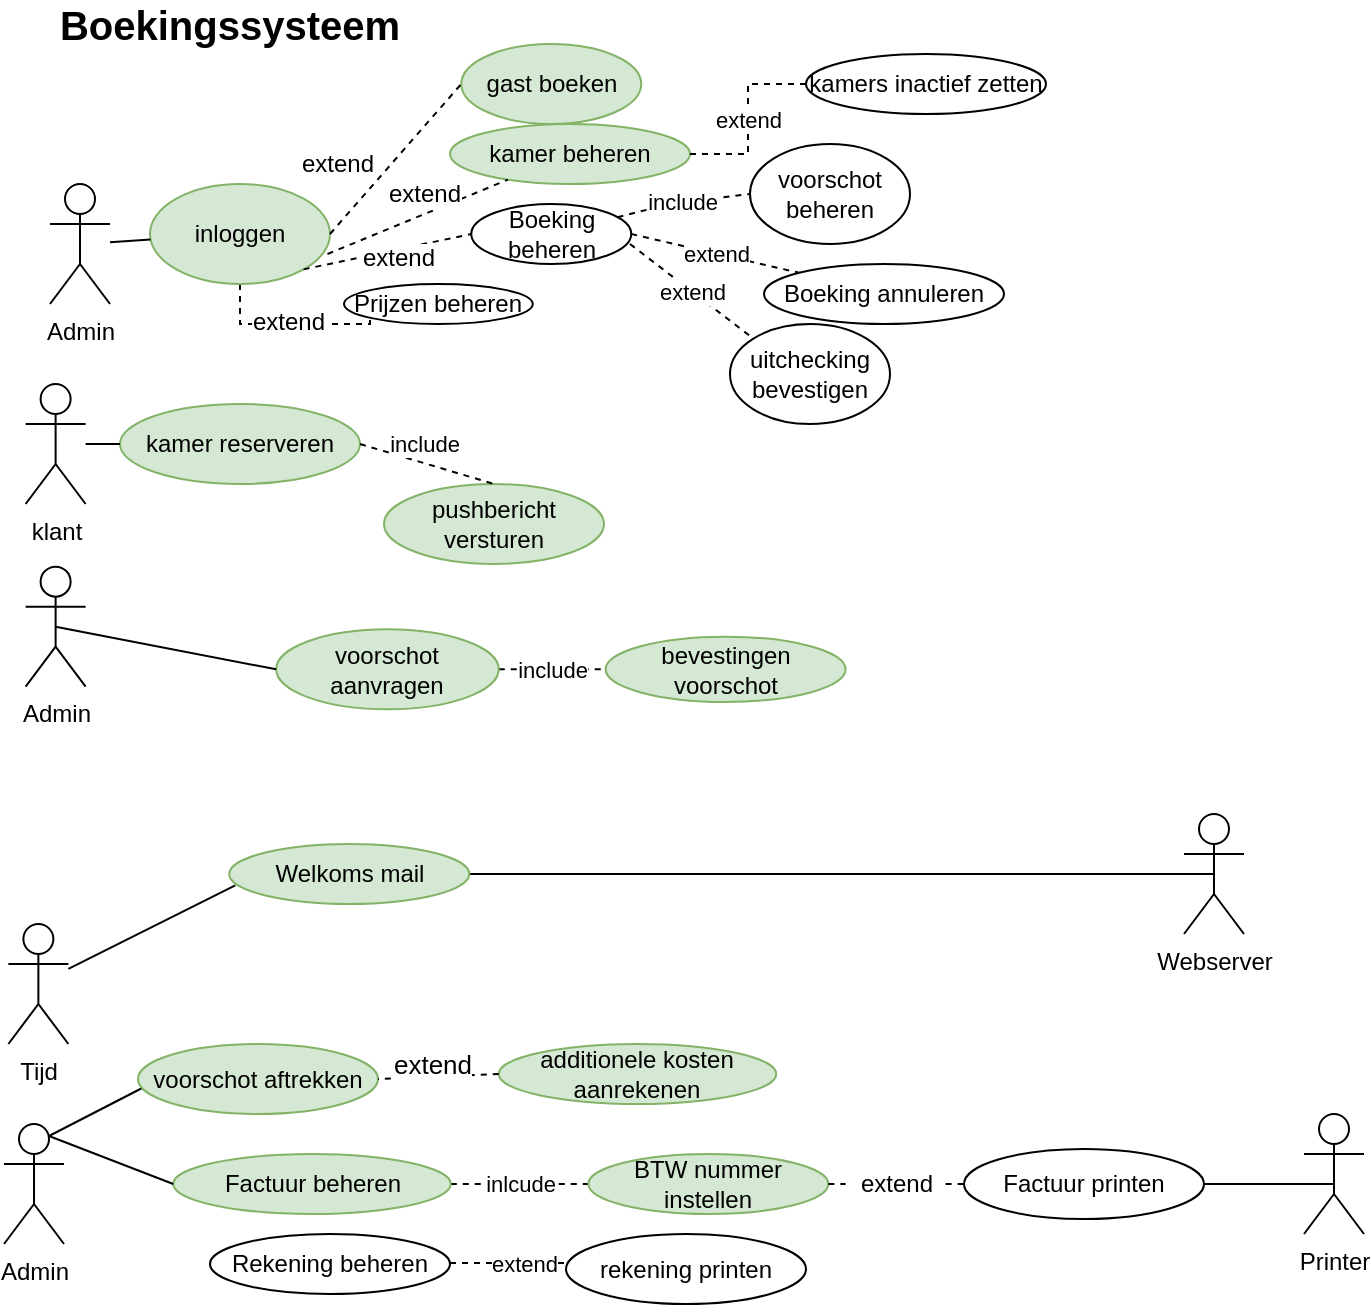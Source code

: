 <mxfile version="12.7.9" type="github">
  <diagram id="7y0MfUL8gaNoudwSiToa" name="Page-1">
    <mxGraphModel dx="860" dy="790" grid="1" gridSize="10" guides="1" tooltips="1" connect="1" arrows="1" fold="1" page="1" pageScale="1" pageWidth="850" pageHeight="1100" math="0" shadow="0">
      <root>
        <mxCell id="0" />
        <mxCell id="1" parent="0" />
        <mxCell id="AmDCgOtVscmtRrx32xW0-1" value="&lt;div&gt;Printer&lt;/div&gt;" style="shape=umlActor;verticalLabelPosition=bottom;labelBackgroundColor=#ffffff;verticalAlign=top;html=1;outlineConnect=0;" parent="1" vertex="1">
          <mxGeometry x="680" y="585" width="30" height="60" as="geometry" />
        </mxCell>
        <mxCell id="AmDCgOtVscmtRrx32xW0-2" value="Admin" style="shape=umlActor;verticalLabelPosition=bottom;labelBackgroundColor=#ffffff;verticalAlign=top;html=1;outlineConnect=0;" parent="1" vertex="1">
          <mxGeometry x="30" y="590" width="30" height="60" as="geometry" />
        </mxCell>
        <mxCell id="AmDCgOtVscmtRrx32xW0-3" value="Tijd" style="shape=umlActor;verticalLabelPosition=bottom;labelBackgroundColor=#ffffff;verticalAlign=top;html=1;outlineConnect=0;" parent="1" vertex="1">
          <mxGeometry x="32.19" y="490" width="30" height="60" as="geometry" />
        </mxCell>
        <mxCell id="AmDCgOtVscmtRrx32xW0-4" value="klant&lt;br&gt;" style="shape=umlActor;verticalLabelPosition=bottom;labelBackgroundColor=#ffffff;verticalAlign=top;html=1;outlineConnect=0;" parent="1" vertex="1">
          <mxGeometry x="40.81" y="220" width="30" height="60" as="geometry" />
        </mxCell>
        <mxCell id="AmDCgOtVscmtRrx32xW0-64" style="edgeStyle=orthogonalEdgeStyle;rounded=0;orthogonalLoop=1;jettySize=auto;html=1;exitX=0.5;exitY=1;exitDx=0;exitDy=0;entryX=0;entryY=0.5;entryDx=0;entryDy=0;endArrow=none;endFill=0;dashed=1;" parent="1" source="AmDCgOtVscmtRrx32xW0-5" target="AmDCgOtVscmtRrx32xW0-27" edge="1">
          <mxGeometry relative="1" as="geometry">
            <Array as="points">
              <mxPoint x="148" y="190" />
              <mxPoint x="213" y="190" />
              <mxPoint x="213" y="180" />
            </Array>
          </mxGeometry>
        </mxCell>
        <mxCell id="AmDCgOtVscmtRrx32xW0-5" value="inloggen" style="ellipse;whiteSpace=wrap;html=1;fillColor=#d5e8d4;strokeColor=#82b366;" parent="1" vertex="1">
          <mxGeometry x="103" y="120" width="90" height="50" as="geometry" />
        </mxCell>
        <mxCell id="AmDCgOtVscmtRrx32xW0-6" value="gast boeken" style="ellipse;whiteSpace=wrap;html=1;fillColor=#d5e8d4;strokeColor=#82b366;" parent="1" vertex="1">
          <mxGeometry x="258.63" y="50" width="90" height="40" as="geometry" />
        </mxCell>
        <mxCell id="AmDCgOtVscmtRrx32xW0-7" value="Boeking beheren" style="ellipse;whiteSpace=wrap;html=1;" parent="1" vertex="1">
          <mxGeometry x="263.63" y="130" width="80" height="30" as="geometry" />
        </mxCell>
        <mxCell id="AmDCgOtVscmtRrx32xW0-8" value="voorschot beheren" style="ellipse;whiteSpace=wrap;html=1;" parent="1" vertex="1">
          <mxGeometry x="403" y="100" width="80" height="50" as="geometry" />
        </mxCell>
        <mxCell id="AmDCgOtVscmtRrx32xW0-9" value="" style="endArrow=none;dashed=1;html=1;exitX=1;exitY=0.5;exitDx=0;exitDy=0;entryX=0;entryY=0.5;entryDx=0;entryDy=0;" parent="1" source="AmDCgOtVscmtRrx32xW0-5" target="AmDCgOtVscmtRrx32xW0-6" edge="1">
          <mxGeometry width="50" height="50" relative="1" as="geometry">
            <mxPoint x="263" y="470" as="sourcePoint" />
            <mxPoint x="313" y="420" as="targetPoint" />
            <Array as="points" />
          </mxGeometry>
        </mxCell>
        <mxCell id="AmDCgOtVscmtRrx32xW0-10" value="" style="endArrow=none;dashed=1;html=1;exitX=1;exitY=1;exitDx=0;exitDy=0;entryX=0;entryY=0.5;entryDx=0;entryDy=0;" parent="1" source="AmDCgOtVscmtRrx32xW0-5" target="AmDCgOtVscmtRrx32xW0-7" edge="1">
          <mxGeometry width="50" height="50" relative="1" as="geometry">
            <mxPoint x="263" y="470" as="sourcePoint" />
            <mxPoint x="313" y="420" as="targetPoint" />
          </mxGeometry>
        </mxCell>
        <mxCell id="AmDCgOtVscmtRrx32xW0-11" value="extend" style="text;html=1;strokeColor=none;fillColor=none;align=center;verticalAlign=middle;whiteSpace=wrap;rounded=0;" parent="1" vertex="1">
          <mxGeometry x="177" y="100" width="40" height="20" as="geometry" />
        </mxCell>
        <mxCell id="AmDCgOtVscmtRrx32xW0-61" style="edgeStyle=orthogonalEdgeStyle;rounded=0;orthogonalLoop=1;jettySize=auto;html=1;entryX=0.5;entryY=0.5;entryDx=0;entryDy=0;entryPerimeter=0;endArrow=none;endFill=0;" parent="1" source="AmDCgOtVscmtRrx32xW0-13" target="AmDCgOtVscmtRrx32xW0-37" edge="1">
          <mxGeometry relative="1" as="geometry" />
        </mxCell>
        <mxCell id="AmDCgOtVscmtRrx32xW0-13" value="Welkoms mail" style="ellipse;whiteSpace=wrap;html=1;fillColor=#d5e8d4;strokeColor=#82b366;" parent="1" vertex="1">
          <mxGeometry x="142.63" y="450" width="120" height="30" as="geometry" />
        </mxCell>
        <mxCell id="AmDCgOtVscmtRrx32xW0-14" value="" style="endArrow=none;html=1;entryX=0.025;entryY=0.688;entryDx=0;entryDy=0;entryPerimeter=0;" parent="1" source="AmDCgOtVscmtRrx32xW0-3" target="AmDCgOtVscmtRrx32xW0-13" edge="1">
          <mxGeometry width="50" height="50" relative="1" as="geometry">
            <mxPoint x="62.19" y="502.351" as="sourcePoint" />
            <mxPoint x="362.19" y="342.66" as="targetPoint" />
          </mxGeometry>
        </mxCell>
        <mxCell id="AmDCgOtVscmtRrx32xW0-15" value="kamer reserveren" style="ellipse;whiteSpace=wrap;html=1;fillColor=#d5e8d4;strokeColor=#82b366;" parent="1" vertex="1">
          <mxGeometry x="88" y="230" width="120" height="40" as="geometry" />
        </mxCell>
        <mxCell id="AmDCgOtVscmtRrx32xW0-16" value="" style="endArrow=none;html=1;entryX=0;entryY=0.5;entryDx=0;entryDy=0;" parent="1" source="AmDCgOtVscmtRrx32xW0-4" target="AmDCgOtVscmtRrx32xW0-15" edge="1">
          <mxGeometry width="50" height="50" relative="1" as="geometry">
            <mxPoint x="310.81" y="180" as="sourcePoint" />
            <mxPoint x="360.81" y="130" as="targetPoint" />
          </mxGeometry>
        </mxCell>
        <mxCell id="AmDCgOtVscmtRrx32xW0-17" value="kamer beheren" style="ellipse;whiteSpace=wrap;html=1;fillColor=#d5e8d4;strokeColor=#82b366;" parent="1" vertex="1">
          <mxGeometry x="253" y="90" width="120" height="30" as="geometry" />
        </mxCell>
        <mxCell id="AmDCgOtVscmtRrx32xW0-18" value="" style="endArrow=none;dashed=1;html=1;" parent="1" target="AmDCgOtVscmtRrx32xW0-17" edge="1">
          <mxGeometry width="50" height="50" relative="1" as="geometry">
            <mxPoint x="191.75" y="155" as="sourcePoint" />
            <mxPoint x="241.75" y="105" as="targetPoint" />
          </mxGeometry>
        </mxCell>
        <mxCell id="AmDCgOtVscmtRrx32xW0-70" value="extend" style="text;html=1;align=center;verticalAlign=middle;resizable=0;points=[];labelBackgroundColor=#ffffff;" parent="AmDCgOtVscmtRrx32xW0-18" vertex="1" connectable="0">
          <mxGeometry x="0.273" relative="1" as="geometry">
            <mxPoint x="-9.07" y="-6.38" as="offset" />
          </mxGeometry>
        </mxCell>
        <mxCell id="AmDCgOtVscmtRrx32xW0-20" value="Boekingssysteem" style="text;html=1;strokeColor=none;fillColor=none;align=center;verticalAlign=middle;whiteSpace=wrap;rounded=0;fontSize=20;fontStyle=1" parent="1" vertex="1">
          <mxGeometry x="123" y="30" width="40" height="20" as="geometry" />
        </mxCell>
        <mxCell id="AmDCgOtVscmtRrx32xW0-21" value="Admin" style="shape=umlActor;verticalLabelPosition=bottom;labelBackgroundColor=#ffffff;verticalAlign=top;html=1;outlineConnect=0;" parent="1" vertex="1">
          <mxGeometry x="40.81" y="311.33" width="30" height="60" as="geometry" />
        </mxCell>
        <mxCell id="AmDCgOtVscmtRrx32xW0-24" value="include" style="edgeStyle=orthogonalEdgeStyle;rounded=0;orthogonalLoop=1;jettySize=auto;html=1;exitX=1;exitY=0.5;exitDx=0;exitDy=0;dashed=1;endArrow=none;endFill=0;" parent="1" source="AmDCgOtVscmtRrx32xW0-25" target="AmDCgOtVscmtRrx32xW0-26" edge="1">
          <mxGeometry relative="1" as="geometry" />
        </mxCell>
        <mxCell id="AmDCgOtVscmtRrx32xW0-25" value="voorschot aanvragen" style="ellipse;whiteSpace=wrap;html=1;fillColor=#d5e8d4;strokeColor=#82b366;" parent="1" vertex="1">
          <mxGeometry x="166.12" y="342.66" width="111.25" height="40" as="geometry" />
        </mxCell>
        <mxCell id="AmDCgOtVscmtRrx32xW0-26" value="bevestingen voorschot" style="ellipse;whiteSpace=wrap;html=1;fillColor=#d5e8d4;strokeColor=#82b366;" parent="1" vertex="1">
          <mxGeometry x="330.81" y="346.33" width="120" height="32.66" as="geometry" />
        </mxCell>
        <mxCell id="AmDCgOtVscmtRrx32xW0-27" value="Prijzen beheren" style="ellipse;whiteSpace=wrap;html=1;" parent="1" vertex="1">
          <mxGeometry x="200" y="170" width="94.38" height="20" as="geometry" />
        </mxCell>
        <mxCell id="AmDCgOtVscmtRrx32xW0-29" value="" style="endArrow=none;html=1;" parent="1" source="AmDCgOtVscmtRrx32xW0-33" target="AmDCgOtVscmtRrx32xW0-5" edge="1">
          <mxGeometry width="50" height="50" relative="1" as="geometry">
            <mxPoint x="143" y="430" as="sourcePoint" />
            <mxPoint x="193" y="380" as="targetPoint" />
          </mxGeometry>
        </mxCell>
        <mxCell id="AmDCgOtVscmtRrx32xW0-30" value="inlcude" style="edgeStyle=orthogonalEdgeStyle;rounded=0;orthogonalLoop=1;jettySize=auto;html=1;exitX=1;exitY=0.5;exitDx=0;exitDy=0;entryX=0;entryY=0.5;entryDx=0;entryDy=0;endArrow=none;endFill=0;dashed=1;" parent="1" source="AmDCgOtVscmtRrx32xW0-31" target="AmDCgOtVscmtRrx32xW0-36" edge="1">
          <mxGeometry relative="1" as="geometry" />
        </mxCell>
        <mxCell id="AmDCgOtVscmtRrx32xW0-31" value="Factuur beheren" style="ellipse;whiteSpace=wrap;html=1;fillColor=#d5e8d4;strokeColor=#82b366;" parent="1" vertex="1">
          <mxGeometry x="114.63" y="605" width="138.75" height="30" as="geometry" />
        </mxCell>
        <mxCell id="AmDCgOtVscmtRrx32xW0-32" value="additionele kosten&lt;br&gt;aanrekenen" style="ellipse;whiteSpace=wrap;html=1;fillColor=#d5e8d4;strokeColor=#82b366;" parent="1" vertex="1">
          <mxGeometry x="277.37" y="550" width="138.75" height="30" as="geometry" />
        </mxCell>
        <mxCell id="AmDCgOtVscmtRrx32xW0-33" value="Admin" style="shape=umlActor;verticalLabelPosition=bottom;labelBackgroundColor=#ffffff;verticalAlign=top;html=1;outlineConnect=0;" parent="1" vertex="1">
          <mxGeometry x="53" y="120" width="30" height="60" as="geometry" />
        </mxCell>
        <mxCell id="AmDCgOtVscmtRrx32xW0-34" value="" style="endArrow=none;html=1;exitX=0.75;exitY=0.1;exitDx=0;exitDy=0;exitPerimeter=0;" parent="1" source="AmDCgOtVscmtRrx32xW0-2" edge="1">
          <mxGeometry width="50" height="50" relative="1" as="geometry">
            <mxPoint x="190" y="510" as="sourcePoint" />
            <mxPoint x="103" y="570" as="targetPoint" />
          </mxGeometry>
        </mxCell>
        <mxCell id="AmDCgOtVscmtRrx32xW0-35" value="" style="endArrow=none;html=1;entryX=0;entryY=0.5;entryDx=0;entryDy=0;exitX=0.75;exitY=0.1;exitDx=0;exitDy=0;exitPerimeter=0;" parent="1" source="AmDCgOtVscmtRrx32xW0-2" target="AmDCgOtVscmtRrx32xW0-31" edge="1">
          <mxGeometry width="50" height="50" relative="1" as="geometry">
            <mxPoint x="56" y="630" as="sourcePoint" />
            <mxPoint x="106" y="580" as="targetPoint" />
          </mxGeometry>
        </mxCell>
        <mxCell id="AmDCgOtVscmtRrx32xW0-73" style="edgeStyle=orthogonalEdgeStyle;rounded=0;orthogonalLoop=1;jettySize=auto;html=1;exitX=1;exitY=0.5;exitDx=0;exitDy=0;entryX=0;entryY=0.5;entryDx=0;entryDy=0;dashed=1;endArrow=none;endFill=0;" parent="1" source="AmDCgOtVscmtRrx32xW0-74" target="AmDCgOtVscmtRrx32xW0-56" edge="1">
          <mxGeometry relative="1" as="geometry" />
        </mxCell>
        <mxCell id="AmDCgOtVscmtRrx32xW0-36" value="BTW nummer instellen" style="ellipse;whiteSpace=wrap;html=1;fillColor=#d5e8d4;strokeColor=#82b366;" parent="1" vertex="1">
          <mxGeometry x="322.19" y="605" width="120" height="30" as="geometry" />
        </mxCell>
        <mxCell id="AmDCgOtVscmtRrx32xW0-37" value="Webserver" style="shape=umlActor;verticalLabelPosition=bottom;labelBackgroundColor=#ffffff;verticalAlign=top;html=1;outlineConnect=0;" parent="1" vertex="1">
          <mxGeometry x="620" y="435" width="30" height="60" as="geometry" />
        </mxCell>
        <mxCell id="AmDCgOtVscmtRrx32xW0-38" value="" style="endArrow=none;html=1;exitX=0.5;exitY=0.5;exitDx=0;exitDy=0;exitPerimeter=0;entryX=0;entryY=0.5;entryDx=0;entryDy=0;" parent="1" source="AmDCgOtVscmtRrx32xW0-21" target="AmDCgOtVscmtRrx32xW0-25" edge="1">
          <mxGeometry width="50" height="50" relative="1" as="geometry">
            <mxPoint x="110.81" y="387.66" as="sourcePoint" />
            <mxPoint x="160.81" y="337.66" as="targetPoint" />
          </mxGeometry>
        </mxCell>
        <mxCell id="AmDCgOtVscmtRrx32xW0-39" value="pushbericht&lt;br&gt;versturen" style="ellipse;whiteSpace=wrap;html=1;fillColor=#d5e8d4;strokeColor=#82b366;" parent="1" vertex="1">
          <mxGeometry x="220" y="270" width="110" height="40" as="geometry" />
        </mxCell>
        <mxCell id="AmDCgOtVscmtRrx32xW0-41" value="include" style="endArrow=none;dashed=1;html=1;entryX=0;entryY=0.5;entryDx=0;entryDy=0;" parent="1" source="AmDCgOtVscmtRrx32xW0-7" target="AmDCgOtVscmtRrx32xW0-8" edge="1">
          <mxGeometry width="50" height="50" relative="1" as="geometry">
            <mxPoint x="333" y="190" as="sourcePoint" />
            <mxPoint x="383" y="140" as="targetPoint" />
            <Array as="points">
              <mxPoint x="363" y="130" />
            </Array>
          </mxGeometry>
        </mxCell>
        <mxCell id="AmDCgOtVscmtRrx32xW0-42" value="uitchecking bevestigen" style="ellipse;whiteSpace=wrap;html=1;" parent="1" vertex="1">
          <mxGeometry x="393" y="190" width="80" height="50" as="geometry" />
        </mxCell>
        <mxCell id="AmDCgOtVscmtRrx32xW0-43" value="extend" style="endArrow=none;dashed=1;html=1;entryX=0;entryY=0;entryDx=0;entryDy=0;" parent="1" target="AmDCgOtVscmtRrx32xW0-42" edge="1">
          <mxGeometry width="50" height="50" relative="1" as="geometry">
            <mxPoint x="343" y="150" as="sourcePoint" />
            <mxPoint x="393" y="100" as="targetPoint" />
          </mxGeometry>
        </mxCell>
        <mxCell id="AmDCgOtVscmtRrx32xW0-44" value="voorschot aftrekken" style="ellipse;whiteSpace=wrap;html=1;fillColor=#d5e8d4;strokeColor=#82b366;" parent="1" vertex="1">
          <mxGeometry x="97" y="550" width="120" height="35" as="geometry" />
        </mxCell>
        <mxCell id="AmDCgOtVscmtRrx32xW0-45" value="" style="endArrow=none;dashed=1;html=1;entryX=1;entryY=0.5;entryDx=0;entryDy=0;exitX=0;exitY=0.5;exitDx=0;exitDy=0;" parent="1" source="AmDCgOtVscmtRrx32xW0-32" target="AmDCgOtVscmtRrx32xW0-44" edge="1">
          <mxGeometry width="50" height="50" relative="1" as="geometry">
            <mxPoint x="257.38" y="570" as="sourcePoint" />
            <mxPoint x="307.38" y="520" as="targetPoint" />
          </mxGeometry>
        </mxCell>
        <mxCell id="AmDCgOtVscmtRrx32xW0-46" value="extend" style="text;html=1;align=center;verticalAlign=middle;resizable=0;points=[];labelBackgroundColor=#ffffff;fontSize=13;" parent="AmDCgOtVscmtRrx32xW0-45" vertex="1" connectable="0">
          <mxGeometry x="-0.452" y="4" relative="1" as="geometry">
            <mxPoint x="-17.55" y="-9.7" as="offset" />
          </mxGeometry>
        </mxCell>
        <mxCell id="AmDCgOtVscmtRrx32xW0-47" value="Boeking annuleren" style="ellipse;whiteSpace=wrap;html=1;" parent="1" vertex="1">
          <mxGeometry x="410" y="160" width="120" height="30" as="geometry" />
        </mxCell>
        <mxCell id="AmDCgOtVscmtRrx32xW0-48" value="extend" style="endArrow=none;dashed=1;html=1;entryX=0;entryY=0;entryDx=0;entryDy=0;exitX=1;exitY=0.5;exitDx=0;exitDy=0;" parent="1" source="AmDCgOtVscmtRrx32xW0-7" target="AmDCgOtVscmtRrx32xW0-47" edge="1">
          <mxGeometry width="50" height="50" relative="1" as="geometry">
            <mxPoint x="263" y="370" as="sourcePoint" />
            <mxPoint x="313" y="320" as="targetPoint" />
          </mxGeometry>
        </mxCell>
        <mxCell id="AmDCgOtVscmtRrx32xW0-52" value="Rekening beheren" style="ellipse;whiteSpace=wrap;html=1;" parent="1" vertex="1">
          <mxGeometry x="133" y="645" width="120" height="30" as="geometry" />
        </mxCell>
        <mxCell id="AmDCgOtVscmtRrx32xW0-54" value="extend" style="edgeStyle=orthogonalEdgeStyle;rounded=0;orthogonalLoop=1;jettySize=auto;html=1;exitX=1;exitY=0.5;exitDx=0;exitDy=0;entryX=0;entryY=0.5;entryDx=0;entryDy=0;endArrow=none;endFill=0;dashed=1;" parent="1" edge="1">
          <mxGeometry x="0.064" relative="1" as="geometry">
            <mxPoint x="253" y="659.5" as="sourcePoint" />
            <mxPoint x="321.81" y="659.5" as="targetPoint" />
            <Array as="points">
              <mxPoint x="300" y="660" />
              <mxPoint x="300" y="660" />
            </Array>
            <mxPoint as="offset" />
          </mxGeometry>
        </mxCell>
        <mxCell id="AmDCgOtVscmtRrx32xW0-55" value="rekening printen" style="ellipse;whiteSpace=wrap;html=1;" parent="1" vertex="1">
          <mxGeometry x="311" y="645" width="120" height="35" as="geometry" />
        </mxCell>
        <mxCell id="--ScPXM1OGPjGBfH6gYc-4" style="edgeStyle=orthogonalEdgeStyle;rounded=0;orthogonalLoop=1;jettySize=auto;html=1;exitX=1;exitY=0.5;exitDx=0;exitDy=0;endArrow=none;endFill=0;entryX=0.5;entryY=0.5;entryDx=0;entryDy=0;entryPerimeter=0;" edge="1" parent="1" source="AmDCgOtVscmtRrx32xW0-56" target="AmDCgOtVscmtRrx32xW0-1">
          <mxGeometry relative="1" as="geometry">
            <mxPoint x="650" y="620" as="targetPoint" />
            <Array as="points">
              <mxPoint x="695" y="620" />
            </Array>
          </mxGeometry>
        </mxCell>
        <mxCell id="AmDCgOtVscmtRrx32xW0-56" value="Factuur printen" style="ellipse;whiteSpace=wrap;html=1;" parent="1" vertex="1">
          <mxGeometry x="510" y="602.5" width="120" height="35" as="geometry" />
        </mxCell>
        <mxCell id="AmDCgOtVscmtRrx32xW0-57" value="&lt;div&gt;include&lt;/div&gt;" style="endArrow=none;dashed=1;html=1;entryX=0.5;entryY=0;entryDx=0;entryDy=0;exitX=1;exitY=0.5;exitDx=0;exitDy=0;" parent="1" source="AmDCgOtVscmtRrx32xW0-15" target="AmDCgOtVscmtRrx32xW0-39" edge="1">
          <mxGeometry x="-0.123" y="9" width="50" height="50" relative="1" as="geometry">
            <mxPoint x="217" y="230" as="sourcePoint" />
            <mxPoint x="270" y="250" as="targetPoint" />
            <mxPoint as="offset" />
          </mxGeometry>
        </mxCell>
        <mxCell id="AmDCgOtVscmtRrx32xW0-69" value="extend" style="edgeStyle=orthogonalEdgeStyle;rounded=0;orthogonalLoop=1;jettySize=auto;html=1;exitX=0;exitY=0.5;exitDx=0;exitDy=0;entryX=1;entryY=0.5;entryDx=0;entryDy=0;dashed=1;endArrow=none;endFill=0;" parent="1" source="AmDCgOtVscmtRrx32xW0-68" target="AmDCgOtVscmtRrx32xW0-17" edge="1">
          <mxGeometry relative="1" as="geometry" />
        </mxCell>
        <mxCell id="AmDCgOtVscmtRrx32xW0-68" value="kamers inactief zetten" style="ellipse;whiteSpace=wrap;html=1;" parent="1" vertex="1">
          <mxGeometry x="431" y="55" width="120" height="30" as="geometry" />
        </mxCell>
        <mxCell id="AmDCgOtVscmtRrx32xW0-71" value="extend" style="text;html=1;align=center;verticalAlign=middle;resizable=0;points=[];labelBackgroundColor=#ffffff;" parent="1" vertex="1" connectable="0">
          <mxGeometry x="240.004" y="159.998" as="geometry">
            <mxPoint x="-13.07" y="-3.38" as="offset" />
          </mxGeometry>
        </mxCell>
        <mxCell id="AmDCgOtVscmtRrx32xW0-72" value="extend" style="text;html=1;align=center;verticalAlign=middle;resizable=0;points=[];labelBackgroundColor=#ffffff;" parent="1" vertex="1" connectable="0">
          <mxGeometry x="177.004" y="189.998" as="geometry">
            <mxPoint x="-5.07" y="-1.38" as="offset" />
          </mxGeometry>
        </mxCell>
        <mxCell id="AmDCgOtVscmtRrx32xW0-74" value="extend" style="text;html=1;align=center;verticalAlign=middle;resizable=0;points=[];autosize=1;" parent="1" vertex="1">
          <mxGeometry x="450.81" y="610" width="50" height="20" as="geometry" />
        </mxCell>
        <mxCell id="AmDCgOtVscmtRrx32xW0-75" style="edgeStyle=orthogonalEdgeStyle;rounded=0;orthogonalLoop=1;jettySize=auto;html=1;exitX=1;exitY=0.5;exitDx=0;exitDy=0;entryX=0;entryY=0.5;entryDx=0;entryDy=0;dashed=1;endArrow=none;endFill=0;" parent="1" source="AmDCgOtVscmtRrx32xW0-36" target="AmDCgOtVscmtRrx32xW0-74" edge="1">
          <mxGeometry relative="1" as="geometry">
            <mxPoint x="442.19" y="620" as="sourcePoint" />
            <mxPoint x="470" y="617.5" as="targetPoint" />
          </mxGeometry>
        </mxCell>
      </root>
    </mxGraphModel>
  </diagram>
</mxfile>
